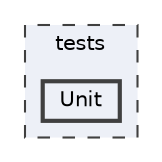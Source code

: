 digraph "tests/Unit"
{
 // LATEX_PDF_SIZE
  bgcolor="transparent";
  edge [fontname=Helvetica,fontsize=10,labelfontname=Helvetica,labelfontsize=10];
  node [fontname=Helvetica,fontsize=10,shape=box,height=0.2,width=0.4];
  compound=true
  subgraph clusterdir_59425e443f801f1f2fd8bbe4959a3ccf {
    graph [ bgcolor="#edf0f7", pencolor="grey25", label="tests", fontname=Helvetica,fontsize=10 style="filled,dashed", URL="dir_59425e443f801f1f2fd8bbe4959a3ccf.html",tooltip=""]
  dir_498f75a2cb25e02f53dbd19abd22952e [label="Unit", fillcolor="#edf0f7", color="grey25", style="filled,bold", URL="dir_498f75a2cb25e02f53dbd19abd22952e.html",tooltip=""];
  }
}
